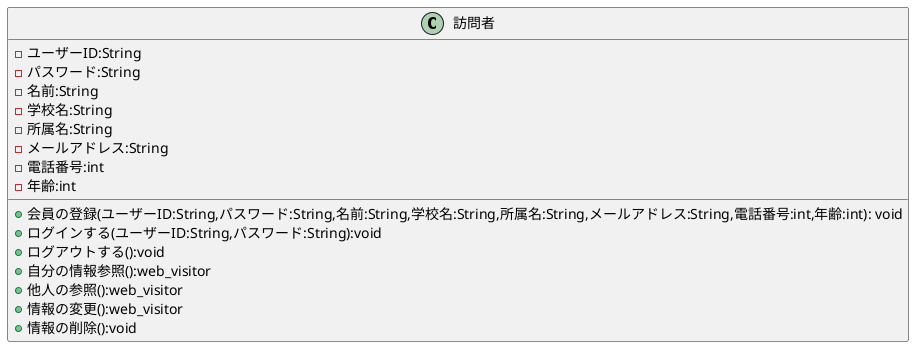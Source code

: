@startuml

class 訪問者{
    -ユーザーID:String
    -パスワード:String
    -名前:String
    -学校名:String
    -所属名:String
    -メールアドレス:String
    -電話番号:int
    -年齢:int

    +会員の登録(ユーザーID:String,パスワード:String,名前:String,学校名:String,所属名:String,メールアドレス:String,電話番号:int,年齢:int): void
    +ログインする(ユーザーID:String,パスワード:String):void
    +ログアウトする():void
    +自分の情報参照():web_visitor
    +他人の参照():web_visitor
    +情報の変更():web_visitor
    +情報の削除():void

}
@enduml